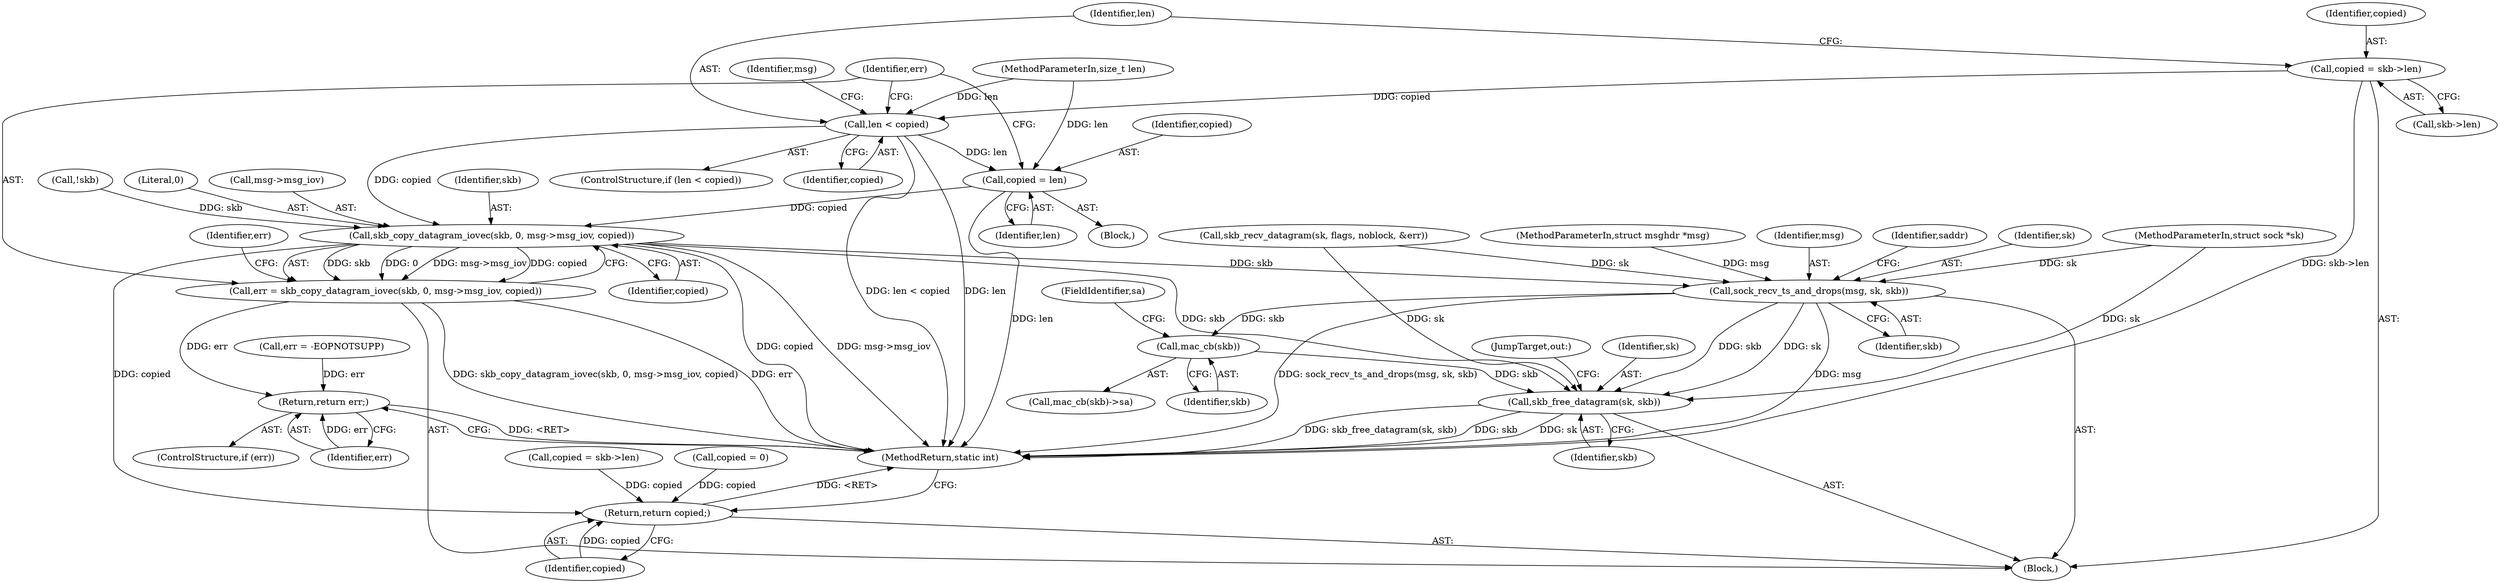 digraph "0_linux_bceaa90240b6019ed73b49965eac7d167610be69@pointer" {
"1000140" [label="(Call,copied = skb->len)"];
"1000146" [label="(Call,len < copied)"];
"1000155" [label="(Call,copied = len)"];
"1000160" [label="(Call,skb_copy_datagram_iovec(skb, 0, msg->msg_iov, copied))"];
"1000158" [label="(Call,err = skb_copy_datagram_iovec(skb, 0, msg->msg_iov, copied))"];
"1000212" [label="(Return,return err;)"];
"1000170" [label="(Call,sock_recv_ts_and_drops(msg, sk, skb))"];
"1000187" [label="(Call,mac_cb(skb))"];
"1000206" [label="(Call,skb_free_datagram(sk, skb))"];
"1000214" [label="(Return,return copied;)"];
"1000157" [label="(Identifier,len)"];
"1000175" [label="(Identifier,saddr)"];
"1000141" [label="(Identifier,copied)"];
"1000162" [label="(Literal,0)"];
"1000142" [label="(Call,skb->len)"];
"1000105" [label="(MethodParameterIn,size_t len)"];
"1000140" [label="(Call,copied = skb->len)"];
"1000200" [label="(Call,copied = skb->len)"];
"1000156" [label="(Identifier,copied)"];
"1000168" [label="(Identifier,err)"];
"1000115" [label="(Call,err = -EOPNOTSUPP)"];
"1000103" [label="(MethodParameterIn,struct sock *sk)"];
"1000163" [label="(Call,msg->msg_iov)"];
"1000155" [label="(Call,copied = len)"];
"1000173" [label="(Identifier,skb)"];
"1000186" [label="(Call,mac_cb(skb)->sa)"];
"1000170" [label="(Call,sock_recv_ts_and_drops(msg, sk, skb))"];
"1000161" [label="(Identifier,skb)"];
"1000172" [label="(Identifier,sk)"];
"1000206" [label="(Call,skb_free_datagram(sk, skb))"];
"1000216" [label="(MethodReturn,static int)"];
"1000147" [label="(Identifier,len)"];
"1000160" [label="(Call,skb_copy_datagram_iovec(skb, 0, msg->msg_iov, copied))"];
"1000111" [label="(Call,copied = 0)"];
"1000209" [label="(JumpTarget,out:)"];
"1000145" [label="(ControlStructure,if (len < copied))"];
"1000149" [label="(Block,)"];
"1000104" [label="(MethodParameterIn,struct msghdr *msg)"];
"1000187" [label="(Call,mac_cb(skb))"];
"1000152" [label="(Identifier,msg)"];
"1000189" [label="(FieldIdentifier,sa)"];
"1000207" [label="(Identifier,sk)"];
"1000158" [label="(Call,err = skb_copy_datagram_iovec(skb, 0, msg->msg_iov, copied))"];
"1000214" [label="(Return,return copied;)"];
"1000212" [label="(Return,return err;)"];
"1000137" [label="(Call,!skb)"];
"1000148" [label="(Identifier,copied)"];
"1000146" [label="(Call,len < copied)"];
"1000171" [label="(Identifier,msg)"];
"1000188" [label="(Identifier,skb)"];
"1000130" [label="(Call,skb_recv_datagram(sk, flags, noblock, &err))"];
"1000159" [label="(Identifier,err)"];
"1000166" [label="(Identifier,copied)"];
"1000208" [label="(Identifier,skb)"];
"1000213" [label="(Identifier,err)"];
"1000109" [label="(Block,)"];
"1000210" [label="(ControlStructure,if (err))"];
"1000215" [label="(Identifier,copied)"];
"1000140" -> "1000109"  [label="AST: "];
"1000140" -> "1000142"  [label="CFG: "];
"1000141" -> "1000140"  [label="AST: "];
"1000142" -> "1000140"  [label="AST: "];
"1000147" -> "1000140"  [label="CFG: "];
"1000140" -> "1000216"  [label="DDG: skb->len"];
"1000140" -> "1000146"  [label="DDG: copied"];
"1000146" -> "1000145"  [label="AST: "];
"1000146" -> "1000148"  [label="CFG: "];
"1000147" -> "1000146"  [label="AST: "];
"1000148" -> "1000146"  [label="AST: "];
"1000152" -> "1000146"  [label="CFG: "];
"1000159" -> "1000146"  [label="CFG: "];
"1000146" -> "1000216"  [label="DDG: len < copied"];
"1000146" -> "1000216"  [label="DDG: len"];
"1000105" -> "1000146"  [label="DDG: len"];
"1000146" -> "1000155"  [label="DDG: len"];
"1000146" -> "1000160"  [label="DDG: copied"];
"1000155" -> "1000149"  [label="AST: "];
"1000155" -> "1000157"  [label="CFG: "];
"1000156" -> "1000155"  [label="AST: "];
"1000157" -> "1000155"  [label="AST: "];
"1000159" -> "1000155"  [label="CFG: "];
"1000155" -> "1000216"  [label="DDG: len"];
"1000105" -> "1000155"  [label="DDG: len"];
"1000155" -> "1000160"  [label="DDG: copied"];
"1000160" -> "1000158"  [label="AST: "];
"1000160" -> "1000166"  [label="CFG: "];
"1000161" -> "1000160"  [label="AST: "];
"1000162" -> "1000160"  [label="AST: "];
"1000163" -> "1000160"  [label="AST: "];
"1000166" -> "1000160"  [label="AST: "];
"1000158" -> "1000160"  [label="CFG: "];
"1000160" -> "1000216"  [label="DDG: copied"];
"1000160" -> "1000216"  [label="DDG: msg->msg_iov"];
"1000160" -> "1000158"  [label="DDG: skb"];
"1000160" -> "1000158"  [label="DDG: 0"];
"1000160" -> "1000158"  [label="DDG: msg->msg_iov"];
"1000160" -> "1000158"  [label="DDG: copied"];
"1000137" -> "1000160"  [label="DDG: skb"];
"1000160" -> "1000170"  [label="DDG: skb"];
"1000160" -> "1000206"  [label="DDG: skb"];
"1000160" -> "1000214"  [label="DDG: copied"];
"1000158" -> "1000109"  [label="AST: "];
"1000159" -> "1000158"  [label="AST: "];
"1000168" -> "1000158"  [label="CFG: "];
"1000158" -> "1000216"  [label="DDG: skb_copy_datagram_iovec(skb, 0, msg->msg_iov, copied)"];
"1000158" -> "1000216"  [label="DDG: err"];
"1000158" -> "1000212"  [label="DDG: err"];
"1000212" -> "1000210"  [label="AST: "];
"1000212" -> "1000213"  [label="CFG: "];
"1000213" -> "1000212"  [label="AST: "];
"1000216" -> "1000212"  [label="CFG: "];
"1000212" -> "1000216"  [label="DDG: <RET>"];
"1000213" -> "1000212"  [label="DDG: err"];
"1000115" -> "1000212"  [label="DDG: err"];
"1000170" -> "1000109"  [label="AST: "];
"1000170" -> "1000173"  [label="CFG: "];
"1000171" -> "1000170"  [label="AST: "];
"1000172" -> "1000170"  [label="AST: "];
"1000173" -> "1000170"  [label="AST: "];
"1000175" -> "1000170"  [label="CFG: "];
"1000170" -> "1000216"  [label="DDG: msg"];
"1000170" -> "1000216"  [label="DDG: sock_recv_ts_and_drops(msg, sk, skb)"];
"1000104" -> "1000170"  [label="DDG: msg"];
"1000130" -> "1000170"  [label="DDG: sk"];
"1000103" -> "1000170"  [label="DDG: sk"];
"1000170" -> "1000187"  [label="DDG: skb"];
"1000170" -> "1000206"  [label="DDG: sk"];
"1000170" -> "1000206"  [label="DDG: skb"];
"1000187" -> "1000186"  [label="AST: "];
"1000187" -> "1000188"  [label="CFG: "];
"1000188" -> "1000187"  [label="AST: "];
"1000189" -> "1000187"  [label="CFG: "];
"1000187" -> "1000206"  [label="DDG: skb"];
"1000206" -> "1000109"  [label="AST: "];
"1000206" -> "1000208"  [label="CFG: "];
"1000207" -> "1000206"  [label="AST: "];
"1000208" -> "1000206"  [label="AST: "];
"1000209" -> "1000206"  [label="CFG: "];
"1000206" -> "1000216"  [label="DDG: skb"];
"1000206" -> "1000216"  [label="DDG: sk"];
"1000206" -> "1000216"  [label="DDG: skb_free_datagram(sk, skb)"];
"1000130" -> "1000206"  [label="DDG: sk"];
"1000103" -> "1000206"  [label="DDG: sk"];
"1000214" -> "1000109"  [label="AST: "];
"1000214" -> "1000215"  [label="CFG: "];
"1000215" -> "1000214"  [label="AST: "];
"1000216" -> "1000214"  [label="CFG: "];
"1000214" -> "1000216"  [label="DDG: <RET>"];
"1000215" -> "1000214"  [label="DDG: copied"];
"1000200" -> "1000214"  [label="DDG: copied"];
"1000111" -> "1000214"  [label="DDG: copied"];
}

